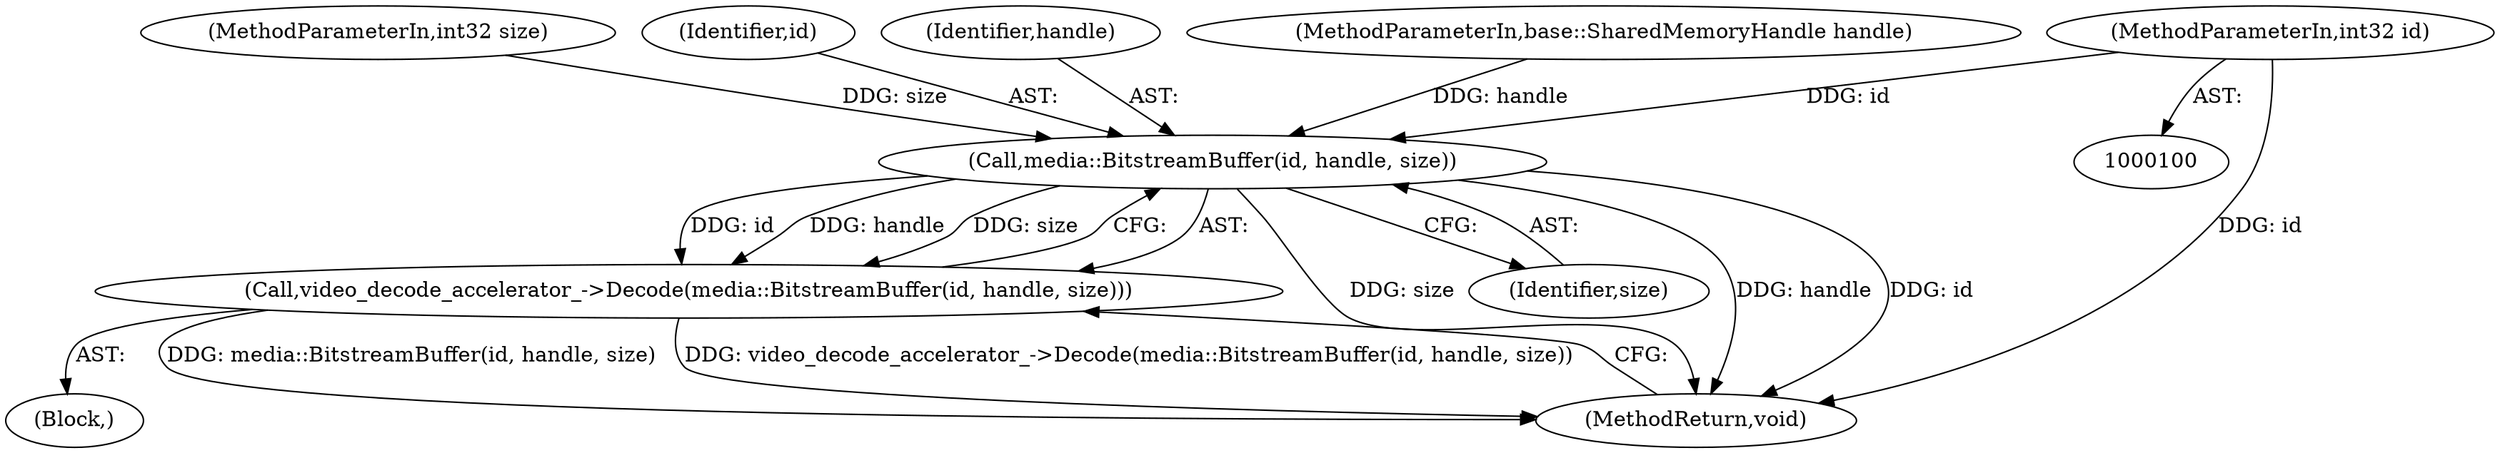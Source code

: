 digraph "1_Chrome_0ab5fab4939150bd0f30ada8a4bf6eb0f69d66c1_1@del" {
"1000102" [label="(MethodParameterIn,int32 id)"];
"1000108" [label="(Call,media::BitstreamBuffer(id, handle, size))"];
"1000107" [label="(Call,video_decode_accelerator_->Decode(media::BitstreamBuffer(id, handle, size)))"];
"1000102" [label="(MethodParameterIn,int32 id)"];
"1000111" [label="(Identifier,size)"];
"1000107" [label="(Call,video_decode_accelerator_->Decode(media::BitstreamBuffer(id, handle, size)))"];
"1000103" [label="(MethodParameterIn,int32 size)"];
"1000108" [label="(Call,media::BitstreamBuffer(id, handle, size))"];
"1000104" [label="(Block,)"];
"1000109" [label="(Identifier,id)"];
"1000112" [label="(MethodReturn,void)"];
"1000110" [label="(Identifier,handle)"];
"1000101" [label="(MethodParameterIn,base::SharedMemoryHandle handle)"];
"1000102" -> "1000100"  [label="AST: "];
"1000102" -> "1000112"  [label="DDG: id"];
"1000102" -> "1000108"  [label="DDG: id"];
"1000108" -> "1000107"  [label="AST: "];
"1000108" -> "1000111"  [label="CFG: "];
"1000109" -> "1000108"  [label="AST: "];
"1000110" -> "1000108"  [label="AST: "];
"1000111" -> "1000108"  [label="AST: "];
"1000107" -> "1000108"  [label="CFG: "];
"1000108" -> "1000112"  [label="DDG: size"];
"1000108" -> "1000112"  [label="DDG: handle"];
"1000108" -> "1000112"  [label="DDG: id"];
"1000108" -> "1000107"  [label="DDG: id"];
"1000108" -> "1000107"  [label="DDG: handle"];
"1000108" -> "1000107"  [label="DDG: size"];
"1000101" -> "1000108"  [label="DDG: handle"];
"1000103" -> "1000108"  [label="DDG: size"];
"1000107" -> "1000104"  [label="AST: "];
"1000112" -> "1000107"  [label="CFG: "];
"1000107" -> "1000112"  [label="DDG: media::BitstreamBuffer(id, handle, size)"];
"1000107" -> "1000112"  [label="DDG: video_decode_accelerator_->Decode(media::BitstreamBuffer(id, handle, size))"];
}
